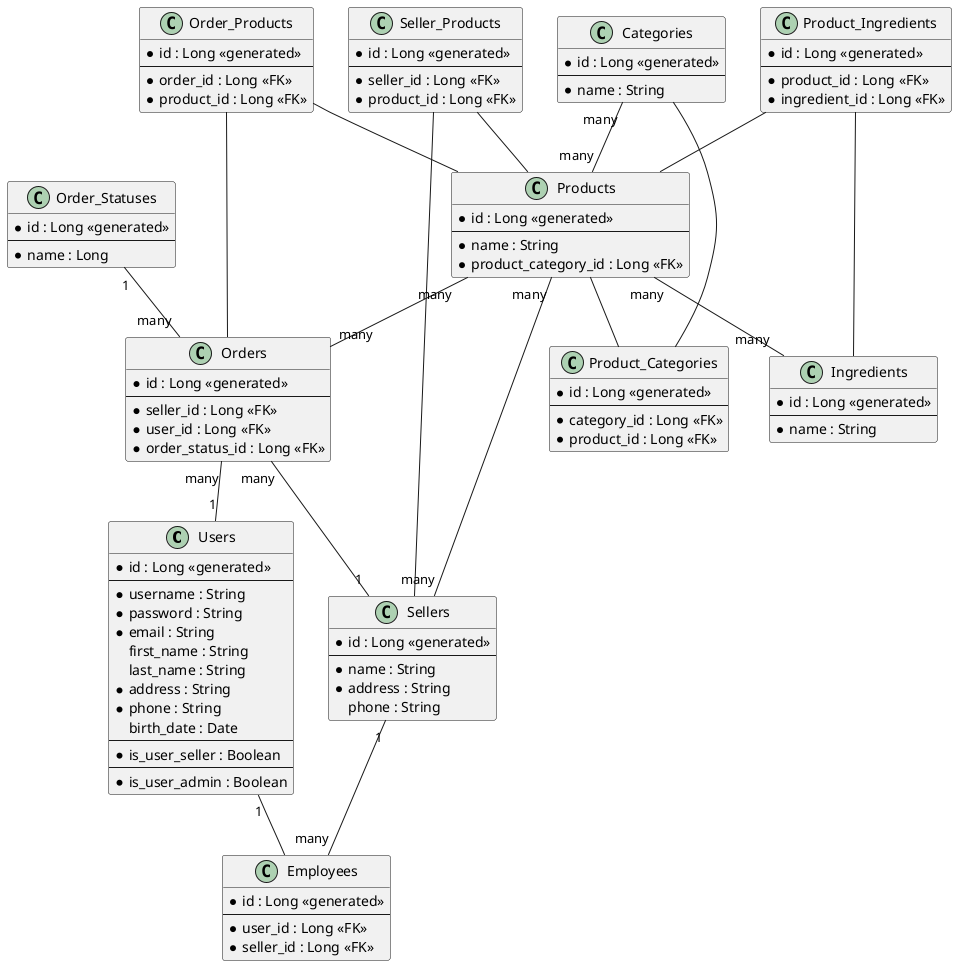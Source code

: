 @startuml

' Zero or One 	|o--
' Exactly One 	||--
' Zero or Many 	}o--
' One or Many 	}|--

' dot = mandatory field

' avoid problems with angled crows feet
'skinparam linetype ortho

class "Users" {
    *id : Long <<generated>>
    --
    *username : String
    *password : String
    *email : String
    first_name : String
    last_name : String
    *address : String
    *phone : String
    birth_date : Date
    --
    *is_user_seller : Boolean
    --
    *is_user_admin : Boolean
}

class "Sellers" {
    *id : Long <<generated>>
    --
    *name : String
    *address : String
    phone : String
}

class "Employees" {
    *id : Long <<generated>>
    --
    *user_id : Long <<FK>>
    *seller_id : Long <<FK>>
}

class "Categories" {
    *id : Long <<generated>>
    --
    *name : String
}

class "Product_Categories" {
    *id : Long <<generated>>
    --
    *category_id : Long <<FK>>
    *product_id : Long <<FK>>
}

class "Ingredients" {
    *id : Long <<generated>>
    --
    *name : String
}

class "Products" {
    *id : Long <<generated>>
    --
    *name : String
    *product_category_id : Long <<FK>>
}

class "Product_Ingredients" {
    *id : Long <<generated>>
    --
    *product_id : Long <<FK>>
    *ingredient_id : Long <<FK>>
}

class "Seller_Products" {
    *id : Long <<generated>>
    --
    *seller_id : Long <<FK>>
    *product_id : Long <<FK>>
}

class "Order_Statuses" {
    *id : Long <<generated>>
    --
    *name : Long
}

class "Orders" {
    *id : Long <<generated>>
    --
    *seller_id : Long <<FK>>
    *user_id : Long <<FK>>
    *order_status_id : Long <<FK>>
}

class "Order_Products" {
    *id : Long <<generated>>
    --
    *order_id : Long <<FK>>
    *product_id : Long <<FK>>
}

Users "1" -- Employees

Sellers "1" -- "many" Employees

Products "many" -- "many" Sellers
Seller_Products -- Sellers
Seller_Products -- Products

Products "many" -- "many" Ingredients
Product_Ingredients -- Ingredients
Product_Ingredients -- Products

Categories "many" -- "many" Products
Categories -- Product_Categories
Products -- Product_Categories

Orders "many" -- "1" Users

Order_Statuses "1" -- "many" Orders

Products "many" -- "many" Orders
Order_Products -- Products
Order_Products -- Orders

Orders "many" -- "1" Sellers


'e01 }|..|| e02
'e01 }|..|| e03

'e02 }|..|| e05

'e02 }|..|| e04
'e03 }|..|| e04

'e02 }|..|| e06
'e03 }|..|| e06


@enduml
